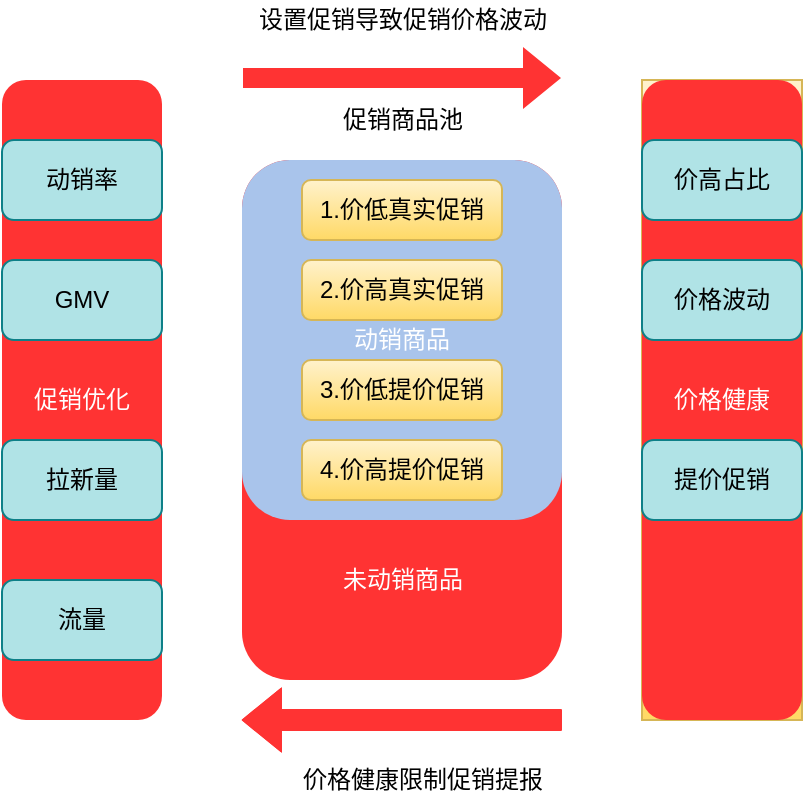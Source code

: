 <mxfile version="14.4.9" type="github">
  <diagram id="uJ5HbdYwElgQysuxE3tf" name="第 1 页">
    <mxGraphModel dx="1298" dy="727" grid="1" gridSize="10" guides="1" tooltips="1" connect="1" arrows="1" fold="1" page="1" pageScale="1" pageWidth="827" pageHeight="1169" math="0" shadow="0">
      <root>
        <mxCell id="0" />
        <mxCell id="1" parent="0" />
        <mxCell id="rcwyM_evg1Bho7f190p_-3" value="" style="shape=flexArrow;endArrow=classic;html=1;fillColor=#FF3333;strokeColor=none;" edge="1" parent="1">
          <mxGeometry width="50" height="50" relative="1" as="geometry">
            <mxPoint x="360" y="279" as="sourcePoint" />
            <mxPoint x="520" y="279" as="targetPoint" />
            <Array as="points">
              <mxPoint x="440" y="279" />
            </Array>
          </mxGeometry>
        </mxCell>
        <mxCell id="rcwyM_evg1Bho7f190p_-4" value="" style="shape=flexArrow;endArrow=classic;html=1;strokeColor=#FF3333;fillColor=#FF3333;" edge="1" parent="1">
          <mxGeometry width="50" height="50" relative="1" as="geometry">
            <mxPoint x="520" y="600" as="sourcePoint" />
            <mxPoint x="360" y="600" as="targetPoint" />
            <Array as="points">
              <mxPoint x="280" y="600" />
            </Array>
          </mxGeometry>
        </mxCell>
        <mxCell id="rcwyM_evg1Bho7f190p_-7" value="" style="rounded=1;whiteSpace=wrap;html=1;fillColor=#FF3333;strokeColor=none;" vertex="1" parent="1">
          <mxGeometry x="360" y="320" width="160" height="260" as="geometry" />
        </mxCell>
        <mxCell id="rcwyM_evg1Bho7f190p_-8" value="动销商品" style="rounded=1;whiteSpace=wrap;html=1;fontColor=#ffffff;fillColor=#A9C4EB;strokeColor=none;" vertex="1" parent="1">
          <mxGeometry x="360" y="320" width="160" height="180" as="geometry" />
        </mxCell>
        <mxCell id="rcwyM_evg1Bho7f190p_-11" value="&lt;font color=&quot;#ffffff&quot;&gt;未动销商品&lt;/font&gt;" style="text;html=1;resizable=0;autosize=1;align=center;verticalAlign=middle;points=[];fillColor=none;strokeColor=none;rounded=0;" vertex="1" parent="1">
          <mxGeometry x="400" y="520" width="80" height="20" as="geometry" />
        </mxCell>
        <mxCell id="rcwyM_evg1Bho7f190p_-12" value="促销商品池" style="text;html=1;resizable=0;autosize=1;align=center;verticalAlign=middle;points=[];fillColor=none;strokeColor=none;rounded=0;" vertex="1" parent="1">
          <mxGeometry x="400" y="290" width="80" height="20" as="geometry" />
        </mxCell>
        <mxCell id="rcwyM_evg1Bho7f190p_-13" value="价格健康限制促销提报" style="text;html=1;resizable=0;autosize=1;align=center;verticalAlign=middle;points=[];fillColor=none;strokeColor=none;rounded=0;" vertex="1" parent="1">
          <mxGeometry x="380" y="620" width="140" height="20" as="geometry" />
        </mxCell>
        <mxCell id="rcwyM_evg1Bho7f190p_-14" value="设置促销导致促销价格波动" style="text;html=1;resizable=0;autosize=1;align=center;verticalAlign=middle;points=[];fillColor=none;strokeColor=none;rounded=0;" vertex="1" parent="1">
          <mxGeometry x="360" y="240" width="160" height="20" as="geometry" />
        </mxCell>
        <mxCell id="rcwyM_evg1Bho7f190p_-23" value="" style="group" vertex="1" connectable="0" parent="1">
          <mxGeometry x="240" y="280" width="80" height="320" as="geometry" />
        </mxCell>
        <mxCell id="rcwyM_evg1Bho7f190p_-1" value="促销优化" style="rounded=1;whiteSpace=wrap;html=1;fontColor=#ffffff;fillColor=#FF3333;strokeColor=none;" vertex="1" parent="rcwyM_evg1Bho7f190p_-23">
          <mxGeometry width="80" height="320" as="geometry" />
        </mxCell>
        <mxCell id="rcwyM_evg1Bho7f190p_-16" value="动销率" style="rounded=1;whiteSpace=wrap;html=1;fillColor=#b0e3e6;strokeColor=#0e8088;" vertex="1" parent="rcwyM_evg1Bho7f190p_-23">
          <mxGeometry y="30" width="80" height="40" as="geometry" />
        </mxCell>
        <mxCell id="rcwyM_evg1Bho7f190p_-17" value="GMV" style="rounded=1;whiteSpace=wrap;html=1;fillColor=#b0e3e6;strokeColor=#0e8088;" vertex="1" parent="rcwyM_evg1Bho7f190p_-23">
          <mxGeometry y="90" width="80" height="40" as="geometry" />
        </mxCell>
        <mxCell id="rcwyM_evg1Bho7f190p_-18" value="拉新量" style="rounded=1;whiteSpace=wrap;html=1;fillColor=#b0e3e6;strokeColor=#0e8088;" vertex="1" parent="rcwyM_evg1Bho7f190p_-23">
          <mxGeometry y="180" width="80" height="40" as="geometry" />
        </mxCell>
        <mxCell id="rcwyM_evg1Bho7f190p_-19" value="流量" style="rounded=1;whiteSpace=wrap;html=1;fillColor=#b0e3e6;strokeColor=#0e8088;" vertex="1" parent="rcwyM_evg1Bho7f190p_-23">
          <mxGeometry y="250" width="80" height="40" as="geometry" />
        </mxCell>
        <mxCell id="rcwyM_evg1Bho7f190p_-25" value="" style="group;gradientColor=#ffd966;fillColor=#fff2cc;strokeColor=#d6b656;" vertex="1" connectable="0" parent="1">
          <mxGeometry x="560" y="280" width="80" height="320" as="geometry" />
        </mxCell>
        <mxCell id="rcwyM_evg1Bho7f190p_-2" value="&lt;font color=&quot;#ffffff&quot;&gt;价格健康&lt;/font&gt;" style="rounded=1;whiteSpace=wrap;html=1;fillColor=#FF3333;strokeColor=none;" vertex="1" parent="rcwyM_evg1Bho7f190p_-25">
          <mxGeometry width="80" height="320" as="geometry" />
        </mxCell>
        <mxCell id="rcwyM_evg1Bho7f190p_-20" value="价高占比" style="rounded=1;whiteSpace=wrap;html=1;fillColor=#b0e3e6;strokeColor=#0e8088;" vertex="1" parent="rcwyM_evg1Bho7f190p_-25">
          <mxGeometry y="30" width="80" height="40" as="geometry" />
        </mxCell>
        <mxCell id="rcwyM_evg1Bho7f190p_-21" value="价格波动" style="rounded=1;whiteSpace=wrap;html=1;fillColor=#b0e3e6;strokeColor=#0e8088;" vertex="1" parent="rcwyM_evg1Bho7f190p_-25">
          <mxGeometry y="90" width="80" height="40" as="geometry" />
        </mxCell>
        <mxCell id="rcwyM_evg1Bho7f190p_-22" value="提价促销" style="rounded=1;whiteSpace=wrap;html=1;fillColor=#b0e3e6;strokeColor=#0e8088;" vertex="1" parent="rcwyM_evg1Bho7f190p_-25">
          <mxGeometry y="180" width="80" height="40" as="geometry" />
        </mxCell>
        <mxCell id="rcwyM_evg1Bho7f190p_-26" value="1.价低真实促销" style="rounded=1;whiteSpace=wrap;html=1;strokeColor=#d6b656;fillColor=#fff2cc;gradientColor=#ffd966;" vertex="1" parent="1">
          <mxGeometry x="390" y="330" width="100" height="30" as="geometry" />
        </mxCell>
        <mxCell id="rcwyM_evg1Bho7f190p_-27" value="3.价低提价促销" style="rounded=1;whiteSpace=wrap;html=1;strokeColor=#d6b656;fillColor=#fff2cc;gradientColor=#ffd966;" vertex="1" parent="1">
          <mxGeometry x="390" y="420" width="100" height="30" as="geometry" />
        </mxCell>
        <mxCell id="rcwyM_evg1Bho7f190p_-28" value="2.价高真实促销" style="rounded=1;whiteSpace=wrap;html=1;strokeColor=#d6b656;fillColor=#fff2cc;gradientColor=#ffd966;" vertex="1" parent="1">
          <mxGeometry x="390" y="370" width="100" height="30" as="geometry" />
        </mxCell>
        <mxCell id="rcwyM_evg1Bho7f190p_-29" value="4.价高提价促销" style="rounded=1;whiteSpace=wrap;html=1;strokeColor=#d6b656;fillColor=#fff2cc;gradientColor=#ffd966;" vertex="1" parent="1">
          <mxGeometry x="390" y="460" width="100" height="30" as="geometry" />
        </mxCell>
      </root>
    </mxGraphModel>
  </diagram>
</mxfile>
